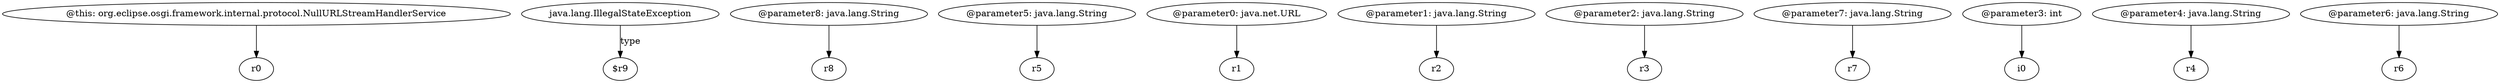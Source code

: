 digraph g {
0[label="@this: org.eclipse.osgi.framework.internal.protocol.NullURLStreamHandlerService"]
1[label="r0"]
0->1[label=""]
2[label="java.lang.IllegalStateException"]
3[label="$r9"]
2->3[label="type"]
4[label="@parameter8: java.lang.String"]
5[label="r8"]
4->5[label=""]
6[label="@parameter5: java.lang.String"]
7[label="r5"]
6->7[label=""]
8[label="@parameter0: java.net.URL"]
9[label="r1"]
8->9[label=""]
10[label="@parameter1: java.lang.String"]
11[label="r2"]
10->11[label=""]
12[label="@parameter2: java.lang.String"]
13[label="r3"]
12->13[label=""]
14[label="@parameter7: java.lang.String"]
15[label="r7"]
14->15[label=""]
16[label="@parameter3: int"]
17[label="i0"]
16->17[label=""]
18[label="@parameter4: java.lang.String"]
19[label="r4"]
18->19[label=""]
20[label="@parameter6: java.lang.String"]
21[label="r6"]
20->21[label=""]
}